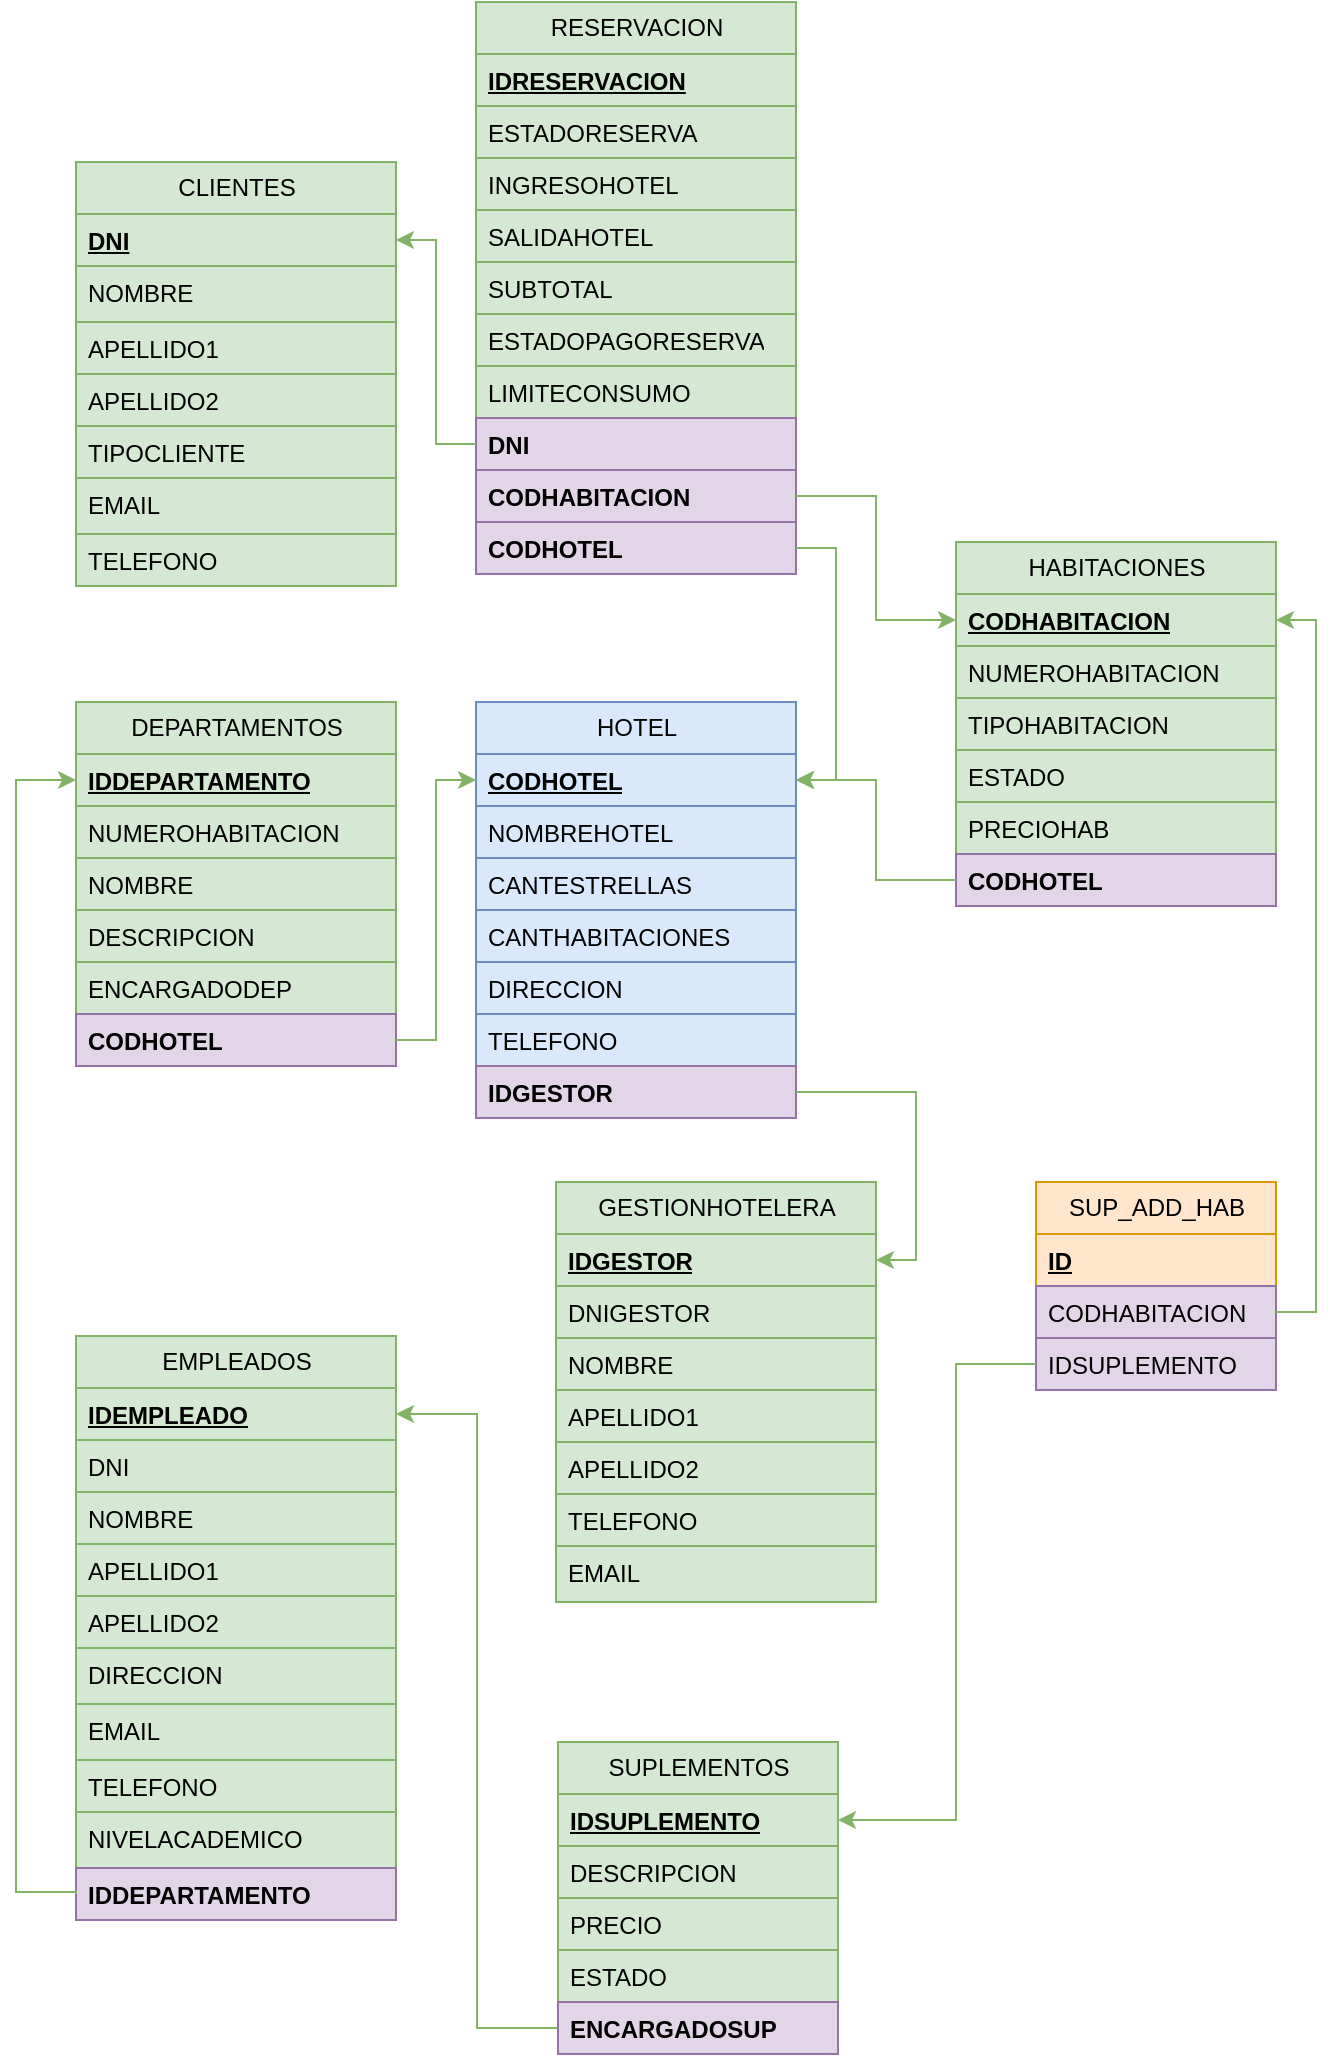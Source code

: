 <mxfile version="22.1.3" type="github">
  <diagram id="C5RBs43oDa-KdzZeNtuy" name="Page-1">
    <mxGraphModel dx="996" dy="1104" grid="1" gridSize="10" guides="1" tooltips="1" connect="1" arrows="1" fold="1" page="1" pageScale="1" pageWidth="827" pageHeight="1169" math="0" shadow="0">
      <root>
        <mxCell id="WIyWlLk6GJQsqaUBKTNV-0" />
        <mxCell id="WIyWlLk6GJQsqaUBKTNV-1" parent="WIyWlLk6GJQsqaUBKTNV-0" />
        <mxCell id="bXXd7BPH52qYptL011IB-0" value="GESTIONHOTELERA" style="swimlane;fontStyle=0;childLayout=stackLayout;horizontal=1;startSize=26;fillColor=#d5e8d4;horizontalStack=0;resizeParent=1;resizeParentMax=0;resizeLast=0;collapsible=1;marginBottom=0;html=1;strokeColor=#82b366;" vertex="1" parent="WIyWlLk6GJQsqaUBKTNV-1">
          <mxGeometry x="360" y="630" width="160" height="210" as="geometry">
            <mxRectangle x="160" y="100" width="60" height="30" as="alternateBounds" />
          </mxGeometry>
        </mxCell>
        <mxCell id="bXXd7BPH52qYptL011IB-1" value="&lt;b&gt;&lt;u&gt;IDGESTOR&lt;/u&gt;&lt;/b&gt;" style="text;strokeColor=#82b366;fillColor=#d5e8d4;align=left;verticalAlign=top;spacingLeft=4;spacingRight=4;overflow=hidden;rotatable=0;points=[[0,0.5],[1,0.5]];portConstraint=eastwest;whiteSpace=wrap;html=1;" vertex="1" parent="bXXd7BPH52qYptL011IB-0">
          <mxGeometry y="26" width="160" height="26" as="geometry" />
        </mxCell>
        <mxCell id="bXXd7BPH52qYptL011IB-2" value="DNIGESTOR" style="text;strokeColor=#82b366;fillColor=#d5e8d4;align=left;verticalAlign=top;spacingLeft=4;spacingRight=4;overflow=hidden;rotatable=0;points=[[0,0.5],[1,0.5]];portConstraint=eastwest;whiteSpace=wrap;html=1;" vertex="1" parent="bXXd7BPH52qYptL011IB-0">
          <mxGeometry y="52" width="160" height="26" as="geometry" />
        </mxCell>
        <mxCell id="bXXd7BPH52qYptL011IB-3" value="NOMBRE" style="text;strokeColor=#82b366;fillColor=#d5e8d4;align=left;verticalAlign=top;spacingLeft=4;spacingRight=4;overflow=hidden;rotatable=0;points=[[0,0.5],[1,0.5]];portConstraint=eastwest;whiteSpace=wrap;html=1;" vertex="1" parent="bXXd7BPH52qYptL011IB-0">
          <mxGeometry y="78" width="160" height="26" as="geometry" />
        </mxCell>
        <mxCell id="bXXd7BPH52qYptL011IB-5" value="APELLIDO1" style="text;strokeColor=#82b366;fillColor=#d5e8d4;align=left;verticalAlign=top;spacingLeft=4;spacingRight=4;overflow=hidden;rotatable=0;points=[[0,0.5],[1,0.5]];portConstraint=eastwest;whiteSpace=wrap;html=1;" vertex="1" parent="bXXd7BPH52qYptL011IB-0">
          <mxGeometry y="104" width="160" height="26" as="geometry" />
        </mxCell>
        <mxCell id="bXXd7BPH52qYptL011IB-6" value="APELLIDO2" style="text;strokeColor=#82b366;fillColor=#d5e8d4;align=left;verticalAlign=top;spacingLeft=4;spacingRight=4;overflow=hidden;rotatable=0;points=[[0,0.5],[1,0.5]];portConstraint=eastwest;whiteSpace=wrap;html=1;" vertex="1" parent="bXXd7BPH52qYptL011IB-0">
          <mxGeometry y="130" width="160" height="26" as="geometry" />
        </mxCell>
        <mxCell id="bXXd7BPH52qYptL011IB-8" value="TELEFONO" style="text;strokeColor=#82b366;fillColor=#d5e8d4;align=left;verticalAlign=top;spacingLeft=4;spacingRight=4;overflow=hidden;rotatable=0;points=[[0,0.5],[1,0.5]];portConstraint=eastwest;whiteSpace=wrap;html=1;" vertex="1" parent="bXXd7BPH52qYptL011IB-0">
          <mxGeometry y="156" width="160" height="26" as="geometry" />
        </mxCell>
        <mxCell id="bXXd7BPH52qYptL011IB-7" value="EMAIL" style="text;strokeColor=#82b366;fillColor=#d5e8d4;align=left;verticalAlign=top;spacingLeft=4;spacingRight=4;overflow=hidden;rotatable=0;points=[[0,0.5],[1,0.5]];portConstraint=eastwest;whiteSpace=wrap;html=1;" vertex="1" parent="bXXd7BPH52qYptL011IB-0">
          <mxGeometry y="182" width="160" height="28" as="geometry" />
        </mxCell>
        <mxCell id="bXXd7BPH52qYptL011IB-9" value="HOTEL" style="swimlane;fontStyle=0;childLayout=stackLayout;horizontal=1;startSize=26;fillColor=#dae8fc;horizontalStack=0;resizeParent=1;resizeParentMax=0;resizeLast=0;collapsible=1;marginBottom=0;html=1;strokeColor=#6c8ebf;" vertex="1" parent="WIyWlLk6GJQsqaUBKTNV-1">
          <mxGeometry x="320" y="390" width="160" height="208" as="geometry" />
        </mxCell>
        <mxCell id="bXXd7BPH52qYptL011IB-10" value="&lt;b&gt;&lt;u&gt;CODHOTEL&lt;/u&gt;&lt;/b&gt;" style="text;strokeColor=#6c8ebf;fillColor=#dae8fc;align=left;verticalAlign=top;spacingLeft=4;spacingRight=4;overflow=hidden;rotatable=0;points=[[0,0.5],[1,0.5]];portConstraint=eastwest;whiteSpace=wrap;html=1;" vertex="1" parent="bXXd7BPH52qYptL011IB-9">
          <mxGeometry y="26" width="160" height="26" as="geometry" />
        </mxCell>
        <mxCell id="bXXd7BPH52qYptL011IB-11" value="NOMBREHOTEL" style="text;strokeColor=#6c8ebf;fillColor=#dae8fc;align=left;verticalAlign=top;spacingLeft=4;spacingRight=4;overflow=hidden;rotatable=0;points=[[0,0.5],[1,0.5]];portConstraint=eastwest;whiteSpace=wrap;html=1;" vertex="1" parent="bXXd7BPH52qYptL011IB-9">
          <mxGeometry y="52" width="160" height="26" as="geometry" />
        </mxCell>
        <mxCell id="bXXd7BPH52qYptL011IB-12" value="CANTESTRELLAS" style="text;strokeColor=#6c8ebf;fillColor=#dae8fc;align=left;verticalAlign=top;spacingLeft=4;spacingRight=4;overflow=hidden;rotatable=0;points=[[0,0.5],[1,0.5]];portConstraint=eastwest;whiteSpace=wrap;html=1;" vertex="1" parent="bXXd7BPH52qYptL011IB-9">
          <mxGeometry y="78" width="160" height="26" as="geometry" />
        </mxCell>
        <mxCell id="bXXd7BPH52qYptL011IB-13" value="CANTHABITACIONES" style="text;strokeColor=#6c8ebf;fillColor=#dae8fc;align=left;verticalAlign=top;spacingLeft=4;spacingRight=4;overflow=hidden;rotatable=0;points=[[0,0.5],[1,0.5]];portConstraint=eastwest;whiteSpace=wrap;html=1;" vertex="1" parent="bXXd7BPH52qYptL011IB-9">
          <mxGeometry y="104" width="160" height="26" as="geometry" />
        </mxCell>
        <mxCell id="bXXd7BPH52qYptL011IB-14" value="DIRECCION" style="text;strokeColor=#6c8ebf;fillColor=#dae8fc;align=left;verticalAlign=top;spacingLeft=4;spacingRight=4;overflow=hidden;rotatable=0;points=[[0,0.5],[1,0.5]];portConstraint=eastwest;whiteSpace=wrap;html=1;" vertex="1" parent="bXXd7BPH52qYptL011IB-9">
          <mxGeometry y="130" width="160" height="26" as="geometry" />
        </mxCell>
        <mxCell id="bXXd7BPH52qYptL011IB-15" value="TELEFONO" style="text;strokeColor=#6c8ebf;fillColor=#dae8fc;align=left;verticalAlign=top;spacingLeft=4;spacingRight=4;overflow=hidden;rotatable=0;points=[[0,0.5],[1,0.5]];portConstraint=eastwest;whiteSpace=wrap;html=1;" vertex="1" parent="bXXd7BPH52qYptL011IB-9">
          <mxGeometry y="156" width="160" height="26" as="geometry" />
        </mxCell>
        <mxCell id="bXXd7BPH52qYptL011IB-17" value="&lt;b&gt;IDGESTOR&lt;/b&gt;" style="text;strokeColor=#9673a6;fillColor=#e1d5e7;align=left;verticalAlign=top;spacingLeft=4;spacingRight=4;overflow=hidden;rotatable=0;points=[[0,0.5],[1,0.5]];portConstraint=eastwest;whiteSpace=wrap;html=1;" vertex="1" parent="bXXd7BPH52qYptL011IB-9">
          <mxGeometry y="182" width="160" height="26" as="geometry" />
        </mxCell>
        <mxCell id="bXXd7BPH52qYptL011IB-22" value="HABITACIONES" style="swimlane;fontStyle=0;childLayout=stackLayout;horizontal=1;startSize=26;fillColor=#d5e8d4;horizontalStack=0;resizeParent=1;resizeParentMax=0;resizeLast=0;collapsible=1;marginBottom=0;html=1;strokeColor=#82b366;" vertex="1" parent="WIyWlLk6GJQsqaUBKTNV-1">
          <mxGeometry x="560" y="310" width="160" height="182" as="geometry" />
        </mxCell>
        <mxCell id="bXXd7BPH52qYptL011IB-23" value="&lt;b&gt;&lt;u&gt;CODHABITACION&lt;/u&gt;&lt;/b&gt;" style="text;strokeColor=#82b366;fillColor=#d5e8d4;align=left;verticalAlign=top;spacingLeft=4;spacingRight=4;overflow=hidden;rotatable=0;points=[[0,0.5],[1,0.5]];portConstraint=eastwest;whiteSpace=wrap;html=1;" vertex="1" parent="bXXd7BPH52qYptL011IB-22">
          <mxGeometry y="26" width="160" height="26" as="geometry" />
        </mxCell>
        <mxCell id="bXXd7BPH52qYptL011IB-24" value="NUMEROHABITACION" style="text;strokeColor=#82b366;fillColor=#d5e8d4;align=left;verticalAlign=top;spacingLeft=4;spacingRight=4;overflow=hidden;rotatable=0;points=[[0,0.5],[1,0.5]];portConstraint=eastwest;whiteSpace=wrap;html=1;" vertex="1" parent="bXXd7BPH52qYptL011IB-22">
          <mxGeometry y="52" width="160" height="26" as="geometry" />
        </mxCell>
        <mxCell id="bXXd7BPH52qYptL011IB-25" value="TIPOHABITACION" style="text;strokeColor=#82b366;fillColor=#d5e8d4;align=left;verticalAlign=top;spacingLeft=4;spacingRight=4;overflow=hidden;rotatable=0;points=[[0,0.5],[1,0.5]];portConstraint=eastwest;whiteSpace=wrap;html=1;" vertex="1" parent="bXXd7BPH52qYptL011IB-22">
          <mxGeometry y="78" width="160" height="26" as="geometry" />
        </mxCell>
        <mxCell id="bXXd7BPH52qYptL011IB-26" value="ESTADO" style="text;strokeColor=#82b366;fillColor=#d5e8d4;align=left;verticalAlign=top;spacingLeft=4;spacingRight=4;overflow=hidden;rotatable=0;points=[[0,0.5],[1,0.5]];portConstraint=eastwest;whiteSpace=wrap;html=1;" vertex="1" parent="bXXd7BPH52qYptL011IB-22">
          <mxGeometry y="104" width="160" height="26" as="geometry" />
        </mxCell>
        <mxCell id="bXXd7BPH52qYptL011IB-27" value="PRECIOHAB" style="text;strokeColor=#82b366;fillColor=#d5e8d4;align=left;verticalAlign=top;spacingLeft=4;spacingRight=4;overflow=hidden;rotatable=0;points=[[0,0.5],[1,0.5]];portConstraint=eastwest;whiteSpace=wrap;html=1;" vertex="1" parent="bXXd7BPH52qYptL011IB-22">
          <mxGeometry y="130" width="160" height="26" as="geometry" />
        </mxCell>
        <mxCell id="bXXd7BPH52qYptL011IB-29" value="&lt;b&gt;CODHOTEL&lt;/b&gt;" style="text;strokeColor=#9673a6;fillColor=#e1d5e7;align=left;verticalAlign=top;spacingLeft=4;spacingRight=4;overflow=hidden;rotatable=0;points=[[0,0.5],[1,0.5]];portConstraint=eastwest;whiteSpace=wrap;html=1;" vertex="1" parent="bXXd7BPH52qYptL011IB-22">
          <mxGeometry y="156" width="160" height="26" as="geometry" />
        </mxCell>
        <mxCell id="bXXd7BPH52qYptL011IB-30" style="edgeStyle=orthogonalEdgeStyle;rounded=0;orthogonalLoop=1;jettySize=auto;html=1;exitX=0;exitY=0.5;exitDx=0;exitDy=0;fillColor=#d5e8d4;strokeColor=#82b366;" edge="1" parent="WIyWlLk6GJQsqaUBKTNV-1" source="bXXd7BPH52qYptL011IB-29" target="bXXd7BPH52qYptL011IB-10">
          <mxGeometry relative="1" as="geometry" />
        </mxCell>
        <mxCell id="bXXd7BPH52qYptL011IB-31" value="DEPARTAMENTOS" style="swimlane;fontStyle=0;childLayout=stackLayout;horizontal=1;startSize=26;fillColor=#d5e8d4;horizontalStack=0;resizeParent=1;resizeParentMax=0;resizeLast=0;collapsible=1;marginBottom=0;html=1;strokeColor=#82b366;" vertex="1" parent="WIyWlLk6GJQsqaUBKTNV-1">
          <mxGeometry x="120" y="390" width="160" height="182" as="geometry" />
        </mxCell>
        <mxCell id="bXXd7BPH52qYptL011IB-32" value="&lt;b&gt;&lt;u&gt;IDDEPARTAMENTO&lt;/u&gt;&lt;/b&gt;" style="text;strokeColor=#82b366;fillColor=#d5e8d4;align=left;verticalAlign=top;spacingLeft=4;spacingRight=4;overflow=hidden;rotatable=0;points=[[0,0.5],[1,0.5]];portConstraint=eastwest;whiteSpace=wrap;html=1;" vertex="1" parent="bXXd7BPH52qYptL011IB-31">
          <mxGeometry y="26" width="160" height="26" as="geometry" />
        </mxCell>
        <mxCell id="bXXd7BPH52qYptL011IB-33" value="NUMEROHABITACION" style="text;strokeColor=#82b366;fillColor=#d5e8d4;align=left;verticalAlign=top;spacingLeft=4;spacingRight=4;overflow=hidden;rotatable=0;points=[[0,0.5],[1,0.5]];portConstraint=eastwest;whiteSpace=wrap;html=1;" vertex="1" parent="bXXd7BPH52qYptL011IB-31">
          <mxGeometry y="52" width="160" height="26" as="geometry" />
        </mxCell>
        <mxCell id="bXXd7BPH52qYptL011IB-34" value="NOMBRE" style="text;strokeColor=#82b366;fillColor=#d5e8d4;align=left;verticalAlign=top;spacingLeft=4;spacingRight=4;overflow=hidden;rotatable=0;points=[[0,0.5],[1,0.5]];portConstraint=eastwest;whiteSpace=wrap;html=1;" vertex="1" parent="bXXd7BPH52qYptL011IB-31">
          <mxGeometry y="78" width="160" height="26" as="geometry" />
        </mxCell>
        <mxCell id="bXXd7BPH52qYptL011IB-35" value="DESCRIPCION" style="text;strokeColor=#82b366;fillColor=#d5e8d4;align=left;verticalAlign=top;spacingLeft=4;spacingRight=4;overflow=hidden;rotatable=0;points=[[0,0.5],[1,0.5]];portConstraint=eastwest;whiteSpace=wrap;html=1;" vertex="1" parent="bXXd7BPH52qYptL011IB-31">
          <mxGeometry y="104" width="160" height="26" as="geometry" />
        </mxCell>
        <mxCell id="bXXd7BPH52qYptL011IB-36" value="ENCARGADODEP" style="text;strokeColor=#82b366;fillColor=#d5e8d4;align=left;verticalAlign=top;spacingLeft=4;spacingRight=4;overflow=hidden;rotatable=0;points=[[0,0.5],[1,0.5]];portConstraint=eastwest;whiteSpace=wrap;html=1;" vertex="1" parent="bXXd7BPH52qYptL011IB-31">
          <mxGeometry y="130" width="160" height="26" as="geometry" />
        </mxCell>
        <mxCell id="bXXd7BPH52qYptL011IB-37" value="&lt;b&gt;CODHOTEL&lt;/b&gt;" style="text;strokeColor=#9673a6;fillColor=#e1d5e7;align=left;verticalAlign=top;spacingLeft=4;spacingRight=4;overflow=hidden;rotatable=0;points=[[0,0.5],[1,0.5]];portConstraint=eastwest;whiteSpace=wrap;html=1;" vertex="1" parent="bXXd7BPH52qYptL011IB-31">
          <mxGeometry y="156" width="160" height="26" as="geometry" />
        </mxCell>
        <mxCell id="bXXd7BPH52qYptL011IB-43" style="edgeStyle=orthogonalEdgeStyle;rounded=0;orthogonalLoop=1;jettySize=auto;html=1;fillColor=#d5e8d4;strokeColor=#82b366;" edge="1" parent="WIyWlLk6GJQsqaUBKTNV-1" source="bXXd7BPH52qYptL011IB-37" target="bXXd7BPH52qYptL011IB-10">
          <mxGeometry relative="1" as="geometry" />
        </mxCell>
        <mxCell id="bXXd7BPH52qYptL011IB-51" value="EMPLEADOS" style="swimlane;fontStyle=0;childLayout=stackLayout;horizontal=1;startSize=26;fillColor=#d5e8d4;horizontalStack=0;resizeParent=1;resizeParentMax=0;resizeLast=0;collapsible=1;marginBottom=0;html=1;strokeColor=#82b366;" vertex="1" parent="WIyWlLk6GJQsqaUBKTNV-1">
          <mxGeometry x="120" y="707" width="160" height="292" as="geometry">
            <mxRectangle x="160" y="100" width="60" height="30" as="alternateBounds" />
          </mxGeometry>
        </mxCell>
        <mxCell id="bXXd7BPH52qYptL011IB-52" value="&lt;b&gt;&lt;u&gt;IDEMPLEADO&lt;/u&gt;&lt;/b&gt;" style="text;strokeColor=#82b366;fillColor=#d5e8d4;align=left;verticalAlign=top;spacingLeft=4;spacingRight=4;overflow=hidden;rotatable=0;points=[[0,0.5],[1,0.5]];portConstraint=eastwest;whiteSpace=wrap;html=1;" vertex="1" parent="bXXd7BPH52qYptL011IB-51">
          <mxGeometry y="26" width="160" height="26" as="geometry" />
        </mxCell>
        <mxCell id="bXXd7BPH52qYptL011IB-54" value="DNI" style="text;strokeColor=#82b366;fillColor=#d5e8d4;align=left;verticalAlign=top;spacingLeft=4;spacingRight=4;overflow=hidden;rotatable=0;points=[[0,0.5],[1,0.5]];portConstraint=eastwest;whiteSpace=wrap;html=1;fontStyle=0" vertex="1" parent="bXXd7BPH52qYptL011IB-51">
          <mxGeometry y="52" width="160" height="26" as="geometry" />
        </mxCell>
        <mxCell id="bXXd7BPH52qYptL011IB-53" value="NOMBRE" style="text;strokeColor=#82b366;fillColor=#d5e8d4;align=left;verticalAlign=top;spacingLeft=4;spacingRight=4;overflow=hidden;rotatable=0;points=[[0,0.5],[1,0.5]];portConstraint=eastwest;whiteSpace=wrap;html=1;fontStyle=0" vertex="1" parent="bXXd7BPH52qYptL011IB-51">
          <mxGeometry y="78" width="160" height="26" as="geometry" />
        </mxCell>
        <mxCell id="bXXd7BPH52qYptL011IB-55" value="APELLIDO1" style="text;strokeColor=#82b366;fillColor=#d5e8d4;align=left;verticalAlign=top;spacingLeft=4;spacingRight=4;overflow=hidden;rotatable=0;points=[[0,0.5],[1,0.5]];portConstraint=eastwest;whiteSpace=wrap;html=1;fontStyle=0" vertex="1" parent="bXXd7BPH52qYptL011IB-51">
          <mxGeometry y="104" width="160" height="26" as="geometry" />
        </mxCell>
        <mxCell id="bXXd7BPH52qYptL011IB-56" value="APELLIDO2" style="text;strokeColor=#82b366;fillColor=#d5e8d4;align=left;verticalAlign=top;spacingLeft=4;spacingRight=4;overflow=hidden;rotatable=0;points=[[0,0.5],[1,0.5]];portConstraint=eastwest;whiteSpace=wrap;html=1;fontStyle=0" vertex="1" parent="bXXd7BPH52qYptL011IB-51">
          <mxGeometry y="130" width="160" height="26" as="geometry" />
        </mxCell>
        <mxCell id="bXXd7BPH52qYptL011IB-60" value="DIRECCION" style="text;strokeColor=#82b366;fillColor=#d5e8d4;align=left;verticalAlign=top;spacingLeft=4;spacingRight=4;overflow=hidden;rotatable=0;points=[[0,0.5],[1,0.5]];portConstraint=eastwest;whiteSpace=wrap;html=1;fontStyle=0" vertex="1" parent="bXXd7BPH52qYptL011IB-51">
          <mxGeometry y="156" width="160" height="28" as="geometry" />
        </mxCell>
        <mxCell id="bXXd7BPH52qYptL011IB-58" value="EMAIL" style="text;strokeColor=#82b366;fillColor=#d5e8d4;align=left;verticalAlign=top;spacingLeft=4;spacingRight=4;overflow=hidden;rotatable=0;points=[[0,0.5],[1,0.5]];portConstraint=eastwest;whiteSpace=wrap;html=1;fontStyle=0" vertex="1" parent="bXXd7BPH52qYptL011IB-51">
          <mxGeometry y="184" width="160" height="28" as="geometry" />
        </mxCell>
        <mxCell id="bXXd7BPH52qYptL011IB-57" value="TELEFONO" style="text;strokeColor=#82b366;fillColor=#d5e8d4;align=left;verticalAlign=top;spacingLeft=4;spacingRight=4;overflow=hidden;rotatable=0;points=[[0,0.5],[1,0.5]];portConstraint=eastwest;whiteSpace=wrap;html=1;fontStyle=0" vertex="1" parent="bXXd7BPH52qYptL011IB-51">
          <mxGeometry y="212" width="160" height="26" as="geometry" />
        </mxCell>
        <mxCell id="bXXd7BPH52qYptL011IB-59" value="NIVELACADEMICO" style="text;strokeColor=#82b366;fillColor=#d5e8d4;align=left;verticalAlign=top;spacingLeft=4;spacingRight=4;overflow=hidden;rotatable=0;points=[[0,0.5],[1,0.5]];portConstraint=eastwest;whiteSpace=wrap;html=1;fontStyle=0" vertex="1" parent="bXXd7BPH52qYptL011IB-51">
          <mxGeometry y="238" width="160" height="28" as="geometry" />
        </mxCell>
        <mxCell id="bXXd7BPH52qYptL011IB-61" value="&lt;b&gt;IDDEPARTAMENTO&lt;/b&gt;" style="text;strokeColor=#9673a6;fillColor=#e1d5e7;align=left;verticalAlign=top;spacingLeft=4;spacingRight=4;overflow=hidden;rotatable=0;points=[[0,0.5],[1,0.5]];portConstraint=eastwest;whiteSpace=wrap;html=1;" vertex="1" parent="bXXd7BPH52qYptL011IB-51">
          <mxGeometry y="266" width="160" height="26" as="geometry" />
        </mxCell>
        <mxCell id="bXXd7BPH52qYptL011IB-62" style="edgeStyle=orthogonalEdgeStyle;rounded=0;orthogonalLoop=1;jettySize=auto;html=1;exitX=0;exitY=0.5;exitDx=0;exitDy=0;entryX=0;entryY=0.5;entryDx=0;entryDy=0;fillColor=#d5e8d4;strokeColor=#82b366;" edge="1" parent="WIyWlLk6GJQsqaUBKTNV-1" source="bXXd7BPH52qYptL011IB-61" target="bXXd7BPH52qYptL011IB-32">
          <mxGeometry relative="1" as="geometry">
            <Array as="points">
              <mxPoint x="90" y="985" />
              <mxPoint x="90" y="429" />
            </Array>
          </mxGeometry>
        </mxCell>
        <mxCell id="bXXd7BPH52qYptL011IB-63" value="SUPLEMENTOS" style="swimlane;fontStyle=0;childLayout=stackLayout;horizontal=1;startSize=26;fillColor=#d5e8d4;horizontalStack=0;resizeParent=1;resizeParentMax=0;resizeLast=0;collapsible=1;marginBottom=0;html=1;strokeColor=#82b366;" vertex="1" parent="WIyWlLk6GJQsqaUBKTNV-1">
          <mxGeometry x="361" y="910" width="140" height="156" as="geometry" />
        </mxCell>
        <mxCell id="bXXd7BPH52qYptL011IB-64" value="&lt;u&gt;&lt;b&gt;IDSUPLEMENTO&lt;/b&gt;&lt;/u&gt;" style="text;strokeColor=#82b366;fillColor=#d5e8d4;align=left;verticalAlign=top;spacingLeft=4;spacingRight=4;overflow=hidden;rotatable=0;points=[[0,0.5],[1,0.5]];portConstraint=eastwest;whiteSpace=wrap;html=1;" vertex="1" parent="bXXd7BPH52qYptL011IB-63">
          <mxGeometry y="26" width="140" height="26" as="geometry" />
        </mxCell>
        <mxCell id="bXXd7BPH52qYptL011IB-66" value="DESCRIPCION" style="text;strokeColor=#82b366;fillColor=#d5e8d4;align=left;verticalAlign=top;spacingLeft=4;spacingRight=4;overflow=hidden;rotatable=0;points=[[0,0.5],[1,0.5]];portConstraint=eastwest;whiteSpace=wrap;html=1;" vertex="1" parent="bXXd7BPH52qYptL011IB-63">
          <mxGeometry y="52" width="140" height="26" as="geometry" />
        </mxCell>
        <mxCell id="bXXd7BPH52qYptL011IB-67" value="PRECIO" style="text;strokeColor=#82b366;fillColor=#d5e8d4;align=left;verticalAlign=top;spacingLeft=4;spacingRight=4;overflow=hidden;rotatable=0;points=[[0,0.5],[1,0.5]];portConstraint=eastwest;whiteSpace=wrap;html=1;" vertex="1" parent="bXXd7BPH52qYptL011IB-63">
          <mxGeometry y="78" width="140" height="26" as="geometry" />
        </mxCell>
        <mxCell id="bXXd7BPH52qYptL011IB-68" value="ESTADO" style="text;strokeColor=#82b366;fillColor=#d5e8d4;align=left;verticalAlign=top;spacingLeft=4;spacingRight=4;overflow=hidden;rotatable=0;points=[[0,0.5],[1,0.5]];portConstraint=eastwest;whiteSpace=wrap;html=1;" vertex="1" parent="bXXd7BPH52qYptL011IB-63">
          <mxGeometry y="104" width="140" height="26" as="geometry" />
        </mxCell>
        <mxCell id="bXXd7BPH52qYptL011IB-65" value="&lt;b&gt;ENCARGADOSUP&lt;/b&gt;" style="text;strokeColor=#9673a6;fillColor=#e1d5e7;align=left;verticalAlign=top;spacingLeft=4;spacingRight=4;overflow=hidden;rotatable=0;points=[[0,0.5],[1,0.5]];portConstraint=eastwest;whiteSpace=wrap;html=1;" vertex="1" parent="bXXd7BPH52qYptL011IB-63">
          <mxGeometry y="130" width="140" height="26" as="geometry" />
        </mxCell>
        <mxCell id="bXXd7BPH52qYptL011IB-70" style="edgeStyle=orthogonalEdgeStyle;rounded=0;orthogonalLoop=1;jettySize=auto;html=1;exitX=0;exitY=0.5;exitDx=0;exitDy=0;fillColor=#d5e8d4;strokeColor=#82b366;" edge="1" parent="WIyWlLk6GJQsqaUBKTNV-1" source="bXXd7BPH52qYptL011IB-65" target="bXXd7BPH52qYptL011IB-52">
          <mxGeometry relative="1" as="geometry" />
        </mxCell>
        <mxCell id="bXXd7BPH52qYptL011IB-71" style="edgeStyle=orthogonalEdgeStyle;rounded=0;orthogonalLoop=1;jettySize=auto;html=1;exitX=1;exitY=0.5;exitDx=0;exitDy=0;entryX=1;entryY=0.5;entryDx=0;entryDy=0;fillColor=#d5e8d4;strokeColor=#82b366;" edge="1" parent="WIyWlLk6GJQsqaUBKTNV-1" source="bXXd7BPH52qYptL011IB-17" target="bXXd7BPH52qYptL011IB-1">
          <mxGeometry relative="1" as="geometry" />
        </mxCell>
        <mxCell id="bXXd7BPH52qYptL011IB-72" value="SUP_ADD_HAB" style="swimlane;fontStyle=0;childLayout=stackLayout;horizontal=1;startSize=26;fillColor=#ffe6cc;horizontalStack=0;resizeParent=1;resizeParentMax=0;resizeLast=0;collapsible=1;marginBottom=0;html=1;strokeColor=#d79b00;" vertex="1" parent="WIyWlLk6GJQsqaUBKTNV-1">
          <mxGeometry x="600" y="630" width="120" height="104" as="geometry" />
        </mxCell>
        <mxCell id="bXXd7BPH52qYptL011IB-73" value="&lt;b&gt;&lt;u&gt;ID&lt;/u&gt;&lt;/b&gt;" style="text;strokeColor=#d79b00;fillColor=#ffe6cc;align=left;verticalAlign=top;spacingLeft=4;spacingRight=4;overflow=hidden;rotatable=0;points=[[0,0.5],[1,0.5]];portConstraint=eastwest;whiteSpace=wrap;html=1;" vertex="1" parent="bXXd7BPH52qYptL011IB-72">
          <mxGeometry y="26" width="120" height="26" as="geometry" />
        </mxCell>
        <mxCell id="bXXd7BPH52qYptL011IB-75" value="CODHABITACION" style="text;strokeColor=#9673a6;fillColor=#e1d5e7;align=left;verticalAlign=top;spacingLeft=4;spacingRight=4;overflow=hidden;rotatable=0;points=[[0,0.5],[1,0.5]];portConstraint=eastwest;whiteSpace=wrap;html=1;" vertex="1" parent="bXXd7BPH52qYptL011IB-72">
          <mxGeometry y="52" width="120" height="26" as="geometry" />
        </mxCell>
        <mxCell id="bXXd7BPH52qYptL011IB-74" value="IDSUPLEMENTO" style="text;strokeColor=#9673a6;fillColor=#e1d5e7;align=left;verticalAlign=top;spacingLeft=4;spacingRight=4;overflow=hidden;rotatable=0;points=[[0,0.5],[1,0.5]];portConstraint=eastwest;whiteSpace=wrap;html=1;" vertex="1" parent="bXXd7BPH52qYptL011IB-72">
          <mxGeometry y="78" width="120" height="26" as="geometry" />
        </mxCell>
        <mxCell id="bXXd7BPH52qYptL011IB-76" style="edgeStyle=orthogonalEdgeStyle;rounded=0;orthogonalLoop=1;jettySize=auto;html=1;exitX=0;exitY=0.5;exitDx=0;exitDy=0;fillColor=#d5e8d4;strokeColor=#82b366;" edge="1" parent="WIyWlLk6GJQsqaUBKTNV-1" source="bXXd7BPH52qYptL011IB-74" target="bXXd7BPH52qYptL011IB-64">
          <mxGeometry relative="1" as="geometry">
            <Array as="points">
              <mxPoint x="560" y="721" />
              <mxPoint x="560" y="949" />
            </Array>
          </mxGeometry>
        </mxCell>
        <mxCell id="bXXd7BPH52qYptL011IB-78" style="edgeStyle=orthogonalEdgeStyle;rounded=0;orthogonalLoop=1;jettySize=auto;html=1;exitX=1;exitY=0.5;exitDx=0;exitDy=0;fillColor=#d5e8d4;strokeColor=#82b366;" edge="1" parent="WIyWlLk6GJQsqaUBKTNV-1" source="bXXd7BPH52qYptL011IB-75" target="bXXd7BPH52qYptL011IB-23">
          <mxGeometry relative="1" as="geometry" />
        </mxCell>
        <mxCell id="bXXd7BPH52qYptL011IB-79" value="CLIENTES" style="swimlane;fontStyle=0;childLayout=stackLayout;horizontal=1;startSize=26;fillColor=#d5e8d4;horizontalStack=0;resizeParent=1;resizeParentMax=0;resizeLast=0;collapsible=1;marginBottom=0;html=1;strokeColor=#82b366;" vertex="1" parent="WIyWlLk6GJQsqaUBKTNV-1">
          <mxGeometry x="120" y="120" width="160" height="212" as="geometry" />
        </mxCell>
        <mxCell id="bXXd7BPH52qYptL011IB-80" value="&lt;u&gt;&lt;b&gt;DNI&lt;/b&gt;&lt;/u&gt;" style="text;strokeColor=#82b366;fillColor=#d5e8d4;align=left;verticalAlign=top;spacingLeft=4;spacingRight=4;overflow=hidden;rotatable=0;points=[[0,0.5],[1,0.5]];portConstraint=eastwest;whiteSpace=wrap;html=1;" vertex="1" parent="bXXd7BPH52qYptL011IB-79">
          <mxGeometry y="26" width="160" height="26" as="geometry" />
        </mxCell>
        <mxCell id="bXXd7BPH52qYptL011IB-81" value="NOMBRE" style="text;strokeColor=#82b366;fillColor=#d5e8d4;align=left;verticalAlign=top;spacingLeft=4;spacingRight=4;overflow=hidden;rotatable=0;points=[[0,0.5],[1,0.5]];portConstraint=eastwest;whiteSpace=wrap;html=1;" vertex="1" parent="bXXd7BPH52qYptL011IB-79">
          <mxGeometry y="52" width="160" height="28" as="geometry" />
        </mxCell>
        <mxCell id="bXXd7BPH52qYptL011IB-82" value="APELLIDO1" style="text;strokeColor=#82b366;fillColor=#d5e8d4;align=left;verticalAlign=top;spacingLeft=4;spacingRight=4;overflow=hidden;rotatable=0;points=[[0,0.5],[1,0.5]];portConstraint=eastwest;whiteSpace=wrap;html=1;" vertex="1" parent="bXXd7BPH52qYptL011IB-79">
          <mxGeometry y="80" width="160" height="26" as="geometry" />
        </mxCell>
        <mxCell id="bXXd7BPH52qYptL011IB-84" value="APELLIDO2" style="text;strokeColor=#82b366;fillColor=#d5e8d4;align=left;verticalAlign=top;spacingLeft=4;spacingRight=4;overflow=hidden;rotatable=0;points=[[0,0.5],[1,0.5]];portConstraint=eastwest;whiteSpace=wrap;html=1;" vertex="1" parent="bXXd7BPH52qYptL011IB-79">
          <mxGeometry y="106" width="160" height="26" as="geometry" />
        </mxCell>
        <mxCell id="bXXd7BPH52qYptL011IB-87" value="TIPOCLIENTE" style="text;strokeColor=#82b366;fillColor=#d5e8d4;align=left;verticalAlign=top;spacingLeft=4;spacingRight=4;overflow=hidden;rotatable=0;points=[[0,0.5],[1,0.5]];portConstraint=eastwest;whiteSpace=wrap;html=1;" vertex="1" parent="bXXd7BPH52qYptL011IB-79">
          <mxGeometry y="132" width="160" height="26" as="geometry" />
        </mxCell>
        <mxCell id="bXXd7BPH52qYptL011IB-88" value="EMAIL" style="text;strokeColor=#82b366;fillColor=#d5e8d4;align=left;verticalAlign=top;spacingLeft=4;spacingRight=4;overflow=hidden;rotatable=0;points=[[0,0.5],[1,0.5]];portConstraint=eastwest;whiteSpace=wrap;html=1;fontStyle=0" vertex="1" parent="bXXd7BPH52qYptL011IB-79">
          <mxGeometry y="158" width="160" height="28" as="geometry" />
        </mxCell>
        <mxCell id="bXXd7BPH52qYptL011IB-89" value="TELEFONO" style="text;strokeColor=#82b366;fillColor=#d5e8d4;align=left;verticalAlign=top;spacingLeft=4;spacingRight=4;overflow=hidden;rotatable=0;points=[[0,0.5],[1,0.5]];portConstraint=eastwest;whiteSpace=wrap;html=1;fontStyle=0" vertex="1" parent="bXXd7BPH52qYptL011IB-79">
          <mxGeometry y="186" width="160" height="26" as="geometry" />
        </mxCell>
        <mxCell id="bXXd7BPH52qYptL011IB-90" value="RESERVACION" style="swimlane;fontStyle=0;childLayout=stackLayout;horizontal=1;startSize=26;fillColor=#d5e8d4;horizontalStack=0;resizeParent=1;resizeParentMax=0;resizeLast=0;collapsible=1;marginBottom=0;html=1;strokeColor=#82b366;" vertex="1" parent="WIyWlLk6GJQsqaUBKTNV-1">
          <mxGeometry x="320" y="40" width="160" height="286" as="geometry" />
        </mxCell>
        <mxCell id="bXXd7BPH52qYptL011IB-91" value="&lt;b&gt;&lt;u&gt;IDRESERVACION&lt;/u&gt;&lt;/b&gt;" style="text;strokeColor=#82b366;fillColor=#d5e8d4;align=left;verticalAlign=top;spacingLeft=4;spacingRight=4;overflow=hidden;rotatable=0;points=[[0,0.5],[1,0.5]];portConstraint=eastwest;whiteSpace=wrap;html=1;" vertex="1" parent="bXXd7BPH52qYptL011IB-90">
          <mxGeometry y="26" width="160" height="26" as="geometry" />
        </mxCell>
        <mxCell id="bXXd7BPH52qYptL011IB-109" value="ESTADORESERVA" style="text;strokeColor=#82b366;fillColor=#d5e8d4;align=left;verticalAlign=top;spacingLeft=4;spacingRight=4;overflow=hidden;rotatable=0;points=[[0,0.5],[1,0.5]];portConstraint=eastwest;whiteSpace=wrap;html=1;" vertex="1" parent="bXXd7BPH52qYptL011IB-90">
          <mxGeometry y="52" width="160" height="26" as="geometry" />
        </mxCell>
        <mxCell id="bXXd7BPH52qYptL011IB-112" value="INGRESOHOTEL" style="text;strokeColor=#82b366;fillColor=#d5e8d4;align=left;verticalAlign=top;spacingLeft=4;spacingRight=4;overflow=hidden;rotatable=0;points=[[0,0.5],[1,0.5]];portConstraint=eastwest;whiteSpace=wrap;html=1;" vertex="1" parent="bXXd7BPH52qYptL011IB-90">
          <mxGeometry y="78" width="160" height="26" as="geometry" />
        </mxCell>
        <mxCell id="bXXd7BPH52qYptL011IB-113" value="SALIDAHOTEL" style="text;strokeColor=#82b366;fillColor=#d5e8d4;align=left;verticalAlign=top;spacingLeft=4;spacingRight=4;overflow=hidden;rotatable=0;points=[[0,0.5],[1,0.5]];portConstraint=eastwest;whiteSpace=wrap;html=1;" vertex="1" parent="bXXd7BPH52qYptL011IB-90">
          <mxGeometry y="104" width="160" height="26" as="geometry" />
        </mxCell>
        <mxCell id="bXXd7BPH52qYptL011IB-114" value="SUBTOTAL" style="text;strokeColor=#82b366;fillColor=#d5e8d4;align=left;verticalAlign=top;spacingLeft=4;spacingRight=4;overflow=hidden;rotatable=0;points=[[0,0.5],[1,0.5]];portConstraint=eastwest;whiteSpace=wrap;html=1;" vertex="1" parent="bXXd7BPH52qYptL011IB-90">
          <mxGeometry y="130" width="160" height="26" as="geometry" />
        </mxCell>
        <mxCell id="bXXd7BPH52qYptL011IB-115" value="ESTADOPAGORESERVA" style="text;strokeColor=#82b366;fillColor=#d5e8d4;align=left;verticalAlign=top;spacingLeft=4;spacingRight=4;overflow=hidden;rotatable=0;points=[[0,0.5],[1,0.5]];portConstraint=eastwest;whiteSpace=wrap;html=1;" vertex="1" parent="bXXd7BPH52qYptL011IB-90">
          <mxGeometry y="156" width="160" height="26" as="geometry" />
        </mxCell>
        <mxCell id="bXXd7BPH52qYptL011IB-118" value="LIMITECONSUMO" style="text;strokeColor=#82b366;fillColor=#d5e8d4;align=left;verticalAlign=top;spacingLeft=4;spacingRight=4;overflow=hidden;rotatable=0;points=[[0,0.5],[1,0.5]];portConstraint=eastwest;whiteSpace=wrap;html=1;" vertex="1" parent="bXXd7BPH52qYptL011IB-90">
          <mxGeometry y="182" width="160" height="26" as="geometry" />
        </mxCell>
        <mxCell id="bXXd7BPH52qYptL011IB-108" value="&lt;b&gt;DNI&lt;/b&gt;" style="text;strokeColor=#9673a6;fillColor=#e1d5e7;align=left;verticalAlign=top;spacingLeft=4;spacingRight=4;overflow=hidden;rotatable=0;points=[[0,0.5],[1,0.5]];portConstraint=eastwest;whiteSpace=wrap;html=1;" vertex="1" parent="bXXd7BPH52qYptL011IB-90">
          <mxGeometry y="208" width="160" height="26" as="geometry" />
        </mxCell>
        <mxCell id="bXXd7BPH52qYptL011IB-93" value="&lt;b&gt;CODHABITACION&lt;/b&gt;" style="text;strokeColor=#9673a6;fillColor=#e1d5e7;align=left;verticalAlign=top;spacingLeft=4;spacingRight=4;overflow=hidden;rotatable=0;points=[[0,0.5],[1,0.5]];portConstraint=eastwest;whiteSpace=wrap;html=1;" vertex="1" parent="bXXd7BPH52qYptL011IB-90">
          <mxGeometry y="234" width="160" height="26" as="geometry" />
        </mxCell>
        <mxCell id="bXXd7BPH52qYptL011IB-92" value="&lt;b&gt;CODHOTEL&lt;/b&gt;" style="text;strokeColor=#9673a6;fillColor=#e1d5e7;align=left;verticalAlign=top;spacingLeft=4;spacingRight=4;overflow=hidden;rotatable=0;points=[[0,0.5],[1,0.5]];portConstraint=eastwest;whiteSpace=wrap;html=1;" vertex="1" parent="bXXd7BPH52qYptL011IB-90">
          <mxGeometry y="260" width="160" height="26" as="geometry" />
        </mxCell>
        <mxCell id="bXXd7BPH52qYptL011IB-119" style="edgeStyle=orthogonalEdgeStyle;rounded=0;orthogonalLoop=1;jettySize=auto;html=1;fillColor=#d5e8d4;strokeColor=#82b366;" edge="1" parent="WIyWlLk6GJQsqaUBKTNV-1" source="bXXd7BPH52qYptL011IB-108" target="bXXd7BPH52qYptL011IB-80">
          <mxGeometry relative="1" as="geometry" />
        </mxCell>
        <mxCell id="bXXd7BPH52qYptL011IB-120" style="edgeStyle=orthogonalEdgeStyle;rounded=0;orthogonalLoop=1;jettySize=auto;html=1;fillColor=#d5e8d4;strokeColor=#82b366;" edge="1" parent="WIyWlLk6GJQsqaUBKTNV-1" source="bXXd7BPH52qYptL011IB-93" target="bXXd7BPH52qYptL011IB-23">
          <mxGeometry relative="1" as="geometry" />
        </mxCell>
        <mxCell id="bXXd7BPH52qYptL011IB-121" style="edgeStyle=orthogonalEdgeStyle;rounded=0;orthogonalLoop=1;jettySize=auto;html=1;exitX=1;exitY=0.5;exitDx=0;exitDy=0;fillColor=#d5e8d4;strokeColor=#82b366;" edge="1" parent="WIyWlLk6GJQsqaUBKTNV-1" source="bXXd7BPH52qYptL011IB-92" target="bXXd7BPH52qYptL011IB-10">
          <mxGeometry relative="1" as="geometry" />
        </mxCell>
      </root>
    </mxGraphModel>
  </diagram>
</mxfile>
